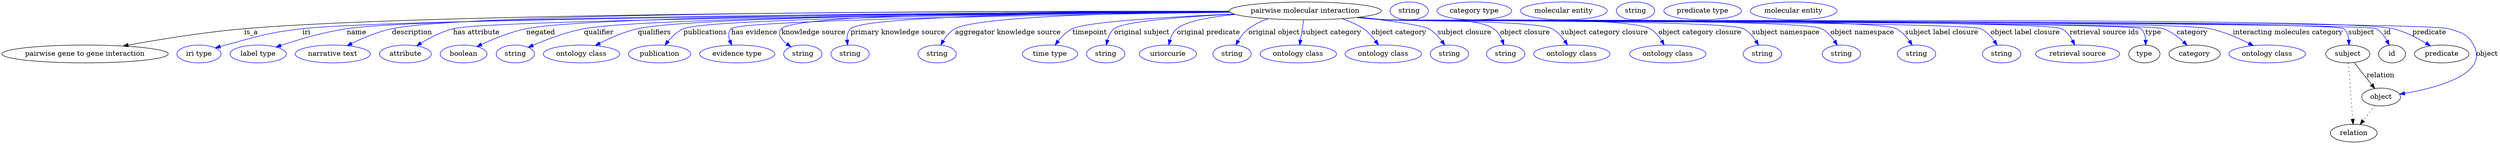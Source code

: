 digraph {
	graph [bb="0,0,5016,283"];
	node [label="\N"];
	"pairwise molecular interaction"	[height=0.5,
		label="pairwise molecular interaction",
		pos="2618,265",
		width=4.2427];
	"pairwise gene to gene interaction"	[height=0.5,
		pos="167.04,178",
		width=4.6399];
	"pairwise molecular interaction" -> "pairwise gene to gene interaction"	[label=is_a,
		lp="500.04,221.5",
		pos="e,243.37,194.03 2465.2,264.25 2043.7,264.51 870.65,262.14 486.04,229 406.78,222.17 317.37,207.55 253.41,195.87"];
	iri	[color=blue,
		height=0.5,
		label="iri type",
		pos="396.04,178",
		width=1.2277];
	"pairwise molecular interaction" -> iri	[color=blue,
		label=iri,
		lp="611.04,221.5",
		pos="e,428.96,190.12 2465.9,263.06 2028.2,260.11 785.8,249.97 603.04,229 533.49,221.02 516.67,214.05 449.04,196 445.67,195.1 442.19,194.12 \
438.71,193.09",
		style=solid];
	name	[color=blue,
		height=0.5,
		label="label type",
		pos="515.04,178",
		width=1.5707];
	"pairwise molecular interaction" -> name	[color=blue,
		label=name,
		lp="712.04,221.5",
		pos="e,550.71,192.01 2465.7,263.48 2041.3,261.72 865.05,254.57 692.04,229 646.27,222.24 595.62,207.11 560.26,195.26",
		style=solid];
	description	[color=blue,
		height=0.5,
		label="narrative text",
		pos="665.04,178",
		width=2.0943];
	"pairwise molecular interaction" -> description	[color=blue,
		label=description,
		lp="822.54,221.5",
		pos="e,693.34,194.77 2465.3,264.44 2054.2,265.15 944.07,263.78 782.04,229 754.26,223.04 724.85,210.44 702.47,199.39",
		style=solid];
	"has attribute"	[color=blue,
		height=0.5,
		label=attribute,
		pos="810.04,178",
		width=1.4443];
	"pairwise molecular interaction" -> "has attribute"	[color=blue,
		label="has attribute",
		lp="952.04,221.5",
		pos="e,832.23,194.51 2466.4,262.79 2061.4,259.32 979.83,248.29 905.04,229 882.29,223.13 858.92,210.92 841.04,200.04",
		style=solid];
	negated	[color=blue,
		height=0.5,
		label=boolean,
		pos="927.04,178",
		width=1.2999];
	"pairwise molecular interaction" -> negated	[color=blue,
		label=negated,
		lp="1081,221.5",
		pos="e,953.96,193.06 2465.6,263.68 2098.9,262.48 1187.7,256.7 1052,229 1020.9,222.64 987.58,208.94 963.18,197.48",
		style=solid];
	qualifier	[color=blue,
		height=0.5,
		label=string,
		pos="1030,178",
		width=1.0652];
	"pairwise molecular interaction" -> qualifier	[color=blue,
		label=qualifier,
		lp="1198,221.5",
		pos="e,1056,191.3 2466.1,263.11 2120,260.67 1292.7,252.45 1168,229 1131.9,222.2 1092.6,207.15 1065.2,195.33",
		style=solid];
	qualifiers	[color=blue,
		height=0.5,
		label="ontology class",
		pos="1163,178",
		width=2.1304];
	"pairwise molecular interaction" -> qualifiers	[color=blue,
		label=qualifiers,
		lp="1309.5,221.5",
		pos="e,1190.8,194.95 2465.8,263.36 2138.7,261.5 1389.3,254.48 1276,229 1249.4,223.01 1221.4,210.63 1199.9,199.69",
		style=solid];
	publications	[color=blue,
		height=0.5,
		label=publication,
		pos="1320,178",
		width=1.7332];
	"pairwise molecular interaction" -> publications	[color=blue,
		label=publications,
		lp="1412,221.5",
		pos="e,1330.8,195.8 2466.2,262.81 2144,259.87 1417.4,250.85 1368,229 1355.8,223.59 1345.2,213.48 1337,203.76",
		style=solid];
	"has evidence"	[color=blue,
		height=0.5,
		label="evidence type",
		pos="1476,178",
		width=2.0943];
	"pairwise molecular interaction" -> "has evidence"	[color=blue,
		label="has evidence",
		lp="1510.5,221.5",
		pos="e,1465,195.92 2467.2,262.13 2158.3,257.94 1481.3,246.75 1464,229 1457.9,222.67 1458.3,213.78 1461.1,205.24",
		style=solid];
	"knowledge source"	[color=blue,
		height=0.5,
		label=string,
		pos="1608,178",
		width=1.0652];
	"pairwise molecular interaction" -> "knowledge source"	[color=blue,
		label="knowledge source",
		lp="1629.5,221.5",
		pos="e,1584.3,192.32 2465.3,264.45 2180.9,264.52 1595.8,260.78 1565,229 1555.6,219.21 1564.2,207.73 1576.1,198.23",
		style=solid];
	"primary knowledge source"	[color=blue,
		height=0.5,
		label=string,
		pos="1703,178",
		width=1.0652];
	"pairwise molecular interaction" -> "primary knowledge source"	[color=blue,
		label="primary knowledge source",
		lp="1799,221.5",
		pos="e,1698,196.11 2465.6,263.55 2212.5,262.04 1730.2,255.67 1704,229 1698.2,223.08 1696.6,214.6 1696.9,206.31",
		style=solid];
	"aggregator knowledge source"	[color=blue,
		height=0.5,
		label=string,
		pos="1878,178",
		width=1.0652];
	"pairwise molecular interaction" -> "aggregator knowledge source"	[color=blue,
		label="aggregator knowledge source",
		lp="2020.5,221.5",
		pos="e,1885.4,196.09 2465.7,263.39 2273.2,261.56 1961.1,254.6 1914,229 1904.2,223.63 1896.3,214.26 1890.5,205.06",
		style=solid];
	timepoint	[color=blue,
		height=0.5,
		label="time type",
		pos="2105,178",
		width=1.5346];
	"pairwise molecular interaction" -> timepoint	[color=blue,
		label=timepoint,
		lp="2185,221.5",
		pos="e,2115.3,196.06 2474.8,258.65 2348,253.05 2178.7,243.08 2150,229 2138.7,223.43 2128.9,213.62 2121.4,204.17",
		style=solid];
	"original subject"	[color=blue,
		height=0.5,
		label=string,
		pos="2217,178",
		width=1.0652];
	"pairwise molecular interaction" -> "original subject"	[color=blue,
		label="original subject",
		lp="2290,221.5",
		pos="e,2218.2,196.09 2475.6,258.47 2374.4,253.29 2253.2,244.05 2234,229 2226.9,223.37 2222.7,214.6 2220.3,205.97",
		style=solid];
	"original predicate"	[color=blue,
		height=0.5,
		label=uriorcurie,
		pos="2342,178",
		width=1.5887];
	"pairwise molecular interaction" -> "original predicate"	[color=blue,
		label="original predicate",
		lp="2423.5,221.5",
		pos="e,2343.8,196.46 2477.7,257.79 2427.7,252.94 2379,244.31 2360,229 2353,223.33 2348.7,214.7 2346.1,206.2",
		style=solid];
	"original object"	[color=blue,
		height=0.5,
		label=string,
		pos="2471,178",
		width=1.0652];
	"pairwise molecular interaction" -> "original object"	[color=blue,
		label="original object",
		lp="2555.5,221.5",
		pos="e,2478.5,196.07 2543.6,249.28 2529.6,244.33 2515.7,237.75 2504,229 2495.6,222.71 2488.7,213.6 2483.4,204.89",
		style=solid];
	"subject category"	[color=blue,
		height=0.5,
		label="ontology class",
		pos="2604,178",
		width=2.1304];
	"pairwise molecular interaction" -> "subject category"	[color=blue,
		label="subject category",
		lp="2671.5,221.5",
		pos="e,2606.9,196.18 2615.2,246.8 2613.3,235.16 2610.7,219.55 2608.5,206.24",
		style=solid];
	"object category"	[color=blue,
		height=0.5,
		label="ontology class",
		pos="2775,178",
		width=2.1304];
	"pairwise molecular interaction" -> "object category"	[color=blue,
		label="object category",
		lp="2806.5,221.5",
		pos="e,2765.2,196.09 2692.2,249.18 2707.2,244.22 2722.2,237.65 2735,229 2744.5,222.59 2752.9,213.24 2759.4,204.35",
		style=solid];
	"subject closure"	[color=blue,
		height=0.5,
		label=string,
		pos="2908,178",
		width=1.0652];
	"pairwise molecular interaction" -> "subject closure"	[color=blue,
		label="subject closure",
		lp="2938.5,221.5",
		pos="e,2898.5,195.75 2726.7,252.3 2787.4,245.11 2853.4,235.98 2866,229 2876.7,223.11 2885.8,213.39 2892.7,204.07",
		style=solid];
	"object closure"	[color=blue,
		height=0.5,
		label=string,
		pos="3021,178",
		width=1.0652];
	"pairwise molecular interaction" -> "object closure"	[color=blue,
		label="object closure",
		lp="3060,221.5",
		pos="e,3017.4,196.27 2726.5,252.29 2744.4,250.45 2762.7,248.63 2780,247 2828.2,242.47 2957.2,256.44 2997,229 3005,223.52 3010.4,214.67 \
3014,205.92",
		style=solid];
	"subject category closure"	[color=blue,
		height=0.5,
		label="ontology class",
		pos="3154,178",
		width=2.1304];
	"pairwise molecular interaction" -> "subject category closure"	[color=blue,
		label="subject category closure",
		lp="3219.5,221.5",
		pos="e,3145.4,196.11 2724.7,252.03 2743.1,250.18 2762.1,248.42 2780,247 2817.1,244.06 3081,246 3114,229 3124.6,223.55 3133.4,213.9 3139.9,\
204.52",
		style=solid];
	"object category closure"	[color=blue,
		height=0.5,
		label="ontology class",
		pos="3347,178",
		width=2.1304];
	"pairwise molecular interaction" -> "object category closure"	[color=blue,
		label="object category closure",
		lp="3411.5,221.5",
		pos="e,3339.7,196.15 2722.9,251.9 2741.9,250.02 2761.6,248.28 2780,247 2838.9,242.92 3259,256.8 3311,229 3321,223.66 3328.9,214.15 3334.8,\
204.86",
		style=solid];
	"subject namespace"	[color=blue,
		height=0.5,
		label=string,
		pos="3537,178",
		width=1.0652];
	"pairwise molecular interaction" -> "subject namespace"	[color=blue,
		label="subject namespace",
		lp="3584,221.5",
		pos="e,3529.3,195.72 2722.5,251.8 2741.6,249.92 2761.4,248.21 2780,247 2819.9,244.41 3463.5,247.2 3499,229 3509.5,223.66 3517.9,213.97 \
3524.1,204.54",
		style=solid];
	"object namespace"	[color=blue,
		height=0.5,
		label=string,
		pos="3696,178",
		width=1.0652];
	"pairwise molecular interaction" -> "object namespace"	[color=blue,
		label="object namespace",
		lp="3738,221.5",
		pos="e,3687.7,195.76 2722.1,251.78 2741.3,249.89 2761.3,248.18 2780,247 2828.6,243.96 3612.4,250.54 3656,229 3666.9,223.65 3675.7,213.83 \
3682.3,204.3",
		style=solid];
	"subject label closure"	[color=blue,
		height=0.5,
		label=string,
		pos="3847,178",
		width=1.0652];
	"pairwise molecular interaction" -> "subject label closure"	[color=blue,
		label="subject label closure",
		lp="3898,221.5",
		pos="e,3838.4,195.78 2722.1,251.73 2741.3,249.85 2761.3,248.15 2780,247 2836.9,243.52 3754.7,253.84 3806,229 3817,223.68 3826.1,213.86 \
3832.8,204.33",
		style=solid];
	"object label closure"	[color=blue,
		height=0.5,
		label=string,
		pos="4018,178",
		width=1.0652];
	"pairwise molecular interaction" -> "object label closure"	[color=blue,
		label="object label closure",
		lp="4065.5,221.5",
		pos="e,4009.1,195.8 2721.6,251.74 2741,249.84 2761.1,248.13 2780,247 2813.2,245.01 3946,243.26 3976,229 3987.2,223.71 3996.4,213.9 4003.4,\
204.35",
		style=solid];
	"retrieval source ids"	[color=blue,
		height=0.5,
		label="retrieval source",
		pos="4171,178",
		width=2.347];
	"pairwise molecular interaction" -> "retrieval source ids"	[color=blue,
		label="retrieval source ids",
		lp="4224.5,221.5",
		pos="e,4165,196.18 2721.6,251.71 2741,249.81 2761.1,248.12 2780,247 2817.7,244.78 4106,247.34 4139,229 4148.5,223.74 4155.6,214.39 4160.6,\
205.18",
		style=solid];
	type	[height=0.5,
		pos="4305,178",
		width=0.86659];
	"pairwise molecular interaction" -> type	[color=blue,
		label=type,
		lp="4323,221.5",
		pos="e,4307.7,195.98 2721.6,251.69 2741,249.79 2761.1,248.1 2780,247 2801.1,245.77 4282.2,242.93 4298,229 4304.5,223.32 4307,214.65 4307.7,\
206.11",
		style=solid];
	category	[height=0.5,
		pos="4406,178",
		width=1.4263];
	"pairwise molecular interaction" -> category	[color=blue,
		label=category,
		lp="4401.5,221.5",
		pos="e,4391.3,195.47 2721.2,251.72 2740.7,249.81 2761,248.11 2780,247 2823.4,244.48 4302.1,243.53 4343,229 4358.3,223.59 4372.6,212.83 \
4383.8,202.68",
		style=solid];
	"interacting molecules category"	[color=blue,
		height=0.5,
		label="ontology class",
		pos="4552,178",
		width=2.1304];
	"pairwise molecular interaction" -> "interacting molecules category"	[color=blue,
		label="interacting molecules category",
		lp="4594,221.5",
		pos="e,4524.3,194.84 2721.2,251.71 2740.7,249.8 2761,248.1 2780,247 2871.9,241.69 4347,248.24 4437,229 4464.4,223.15 4493.3,210.56 4515.3,\
199.47",
		style=solid];
	subject	[height=0.5,
		pos="4714,178",
		width=1.2277];
	"pairwise molecular interaction" -> subject	[color=blue,
		label=subject,
		lp="4741,221.5",
		pos="e,4716.4,196.03 2721.2,251.69 2740.7,249.78 2761,248.09 2780,247 2806.7,245.48 4685.8,246.45 4706,229 4712.6,223.37 4715.3,214.72 \
4716.1,206.18",
		style=solid];
	id	[height=0.5,
		pos="4803,178",
		width=0.75];
	"pairwise molecular interaction" -> id	[color=blue,
		label=id,
		lp="4794,221.5",
		pos="e,4797.3,195.7 2721.2,251.68 2740.7,249.78 2761,248.08 2780,247 2807.6,245.43 4746.8,242.39 4771,229 4780.6,223.69 4787.8,214.14 \
4792.9,204.8",
		style=solid];
	predicate	[height=0.5,
		pos="4903,178",
		width=1.5165];
	"pairwise molecular interaction" -> predicate	[color=blue,
		label=predicate,
		lp="4878,221.5",
		pos="e,4880.1,194.6 2721.2,251.68 2740.7,249.78 2761,248.08 2780,247 2892.4,240.62 4695.8,255.78 4805,229 4828.6,223.22 4853,210.84 4871.5,\
199.85",
		style=solid];
	object	[height=0.5,
		pos="4781,91",
		width=1.0832];
	"pairwise molecular interaction" -> object	[color=blue,
		label=object,
		lp="4994,178",
		pos="e,4818.4,96.861 2721.2,251.68 2740.7,249.77 2761,248.08 2780,247 2839.3,243.65 4859.2,246.04 4916,229 4941.9,221.24 4954.1,219.72 \
4967,196 4998.9,137.39 4893.6,109.74 4828.5,98.523",
		style=solid];
	association_type	[color=blue,
		height=0.5,
		label=string,
		pos="2827,265",
		width=1.0652];
	association_category	[color=blue,
		height=0.5,
		label="category type",
		pos="2958,265",
		width=2.0762];
	subject -> object	[label=relation,
		lp="4780,134.5",
		pos="e,4768.4,108.05 4727,160.61 4736.9,147.95 4750.9,130.24 4762.1,115.98"];
	relation	[height=0.5,
		pos="4726,18",
		width=1.2999];
	subject -> relation	[pos="e,4724.7,36.188 4715.3,159.79 4717.4,132.48 4721.5,78.994 4724,46.38",
		style=dotted];
	"pairwise molecular interaction_subject"	[color=blue,
		height=0.5,
		label="molecular entity",
		pos="3138,265",
		width=2.4192];
	"pairwise molecular interaction_id"	[color=blue,
		height=0.5,
		label=string,
		pos="3281,265",
		width=1.0652];
	"pairwise molecular interaction_predicate"	[color=blue,
		height=0.5,
		label="predicate type",
		pos="3415,265",
		width=2.1665];
	object -> relation	[pos="e,4738.8,35.54 4768.6,73.889 4761.6,64.939 4752.9,53.617 4745.1,43.584",
		style=dotted];
	"pairwise molecular interaction_object"	[color=blue,
		height=0.5,
		label="molecular entity",
		pos="3598,265",
		width=2.4192];
}
